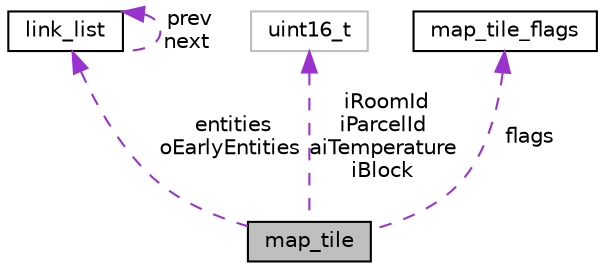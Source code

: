 digraph "map_tile"
{
 // LATEX_PDF_SIZE
  edge [fontname="Helvetica",fontsize="10",labelfontname="Helvetica",labelfontsize="10"];
  node [fontname="Helvetica",fontsize="10",shape=record];
  Node1 [label="map_tile",height=0.2,width=0.4,color="black", fillcolor="grey75", style="filled", fontcolor="black",tooltip=" "];
  Node2 -> Node1 [dir="back",color="darkorchid3",fontsize="10",style="dashed",label=" entities\noEarlyEntities" ,fontname="Helvetica"];
  Node2 [label="link_list",height=0.2,width=0.4,color="black", fillcolor="white", style="filled",URL="$classlink__list.html",tooltip="Generic linked list class (for inheriting from)"];
  Node2 -> Node2 [dir="back",color="darkorchid3",fontsize="10",style="dashed",label=" prev\nnext" ,fontname="Helvetica"];
  Node3 -> Node1 [dir="back",color="darkorchid3",fontsize="10",style="dashed",label=" iRoomId\niParcelId\naiTemperature\niBlock" ,fontname="Helvetica"];
  Node3 [label="uint16_t",height=0.2,width=0.4,color="grey75", fillcolor="white", style="filled",tooltip=" "];
  Node4 -> Node1 [dir="back",color="darkorchid3",fontsize="10",style="dashed",label=" flags" ,fontname="Helvetica"];
  Node4 [label="map_tile_flags",height=0.2,width=0.4,color="black", fillcolor="white", style="filled",URL="$structmap__tile__flags.html",tooltip=" "];
}

